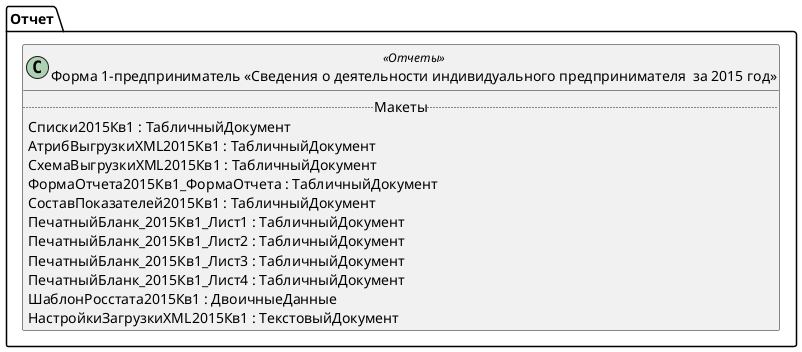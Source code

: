 ﻿@startuml РегламентированныйОтчетСтатистикаФорма1Предприниматель
'!include templates.wsd
'..\include templates.wsd
class Отчет.РегламентированныйОтчетСтатистикаФорма1Предприниматель as "Форма 1-предприниматель «Сведения о деятельности индивидуального предпринимателя  за 2015 год»" <<Отчеты>>
{
..Макеты..
Списки2015Кв1 : ТабличныйДокумент
АтрибВыгрузкиXML2015Кв1 : ТабличныйДокумент
СхемаВыгрузкиXML2015Кв1 : ТабличныйДокумент
ФормаОтчета2015Кв1_ФормаОтчета : ТабличныйДокумент
СоставПоказателей2015Кв1 : ТабличныйДокумент
ПечатныйБланк_2015Кв1_Лист1 : ТабличныйДокумент
ПечатныйБланк_2015Кв1_Лист2 : ТабличныйДокумент
ПечатныйБланк_2015Кв1_Лист3 : ТабличныйДокумент
ПечатныйБланк_2015Кв1_Лист4 : ТабличныйДокумент
ШаблонРосстата2015Кв1 : ДвоичныеДанные
НастройкиЗагрузкиXML2015Кв1 : ТекстовыйДокумент
}
@enduml
